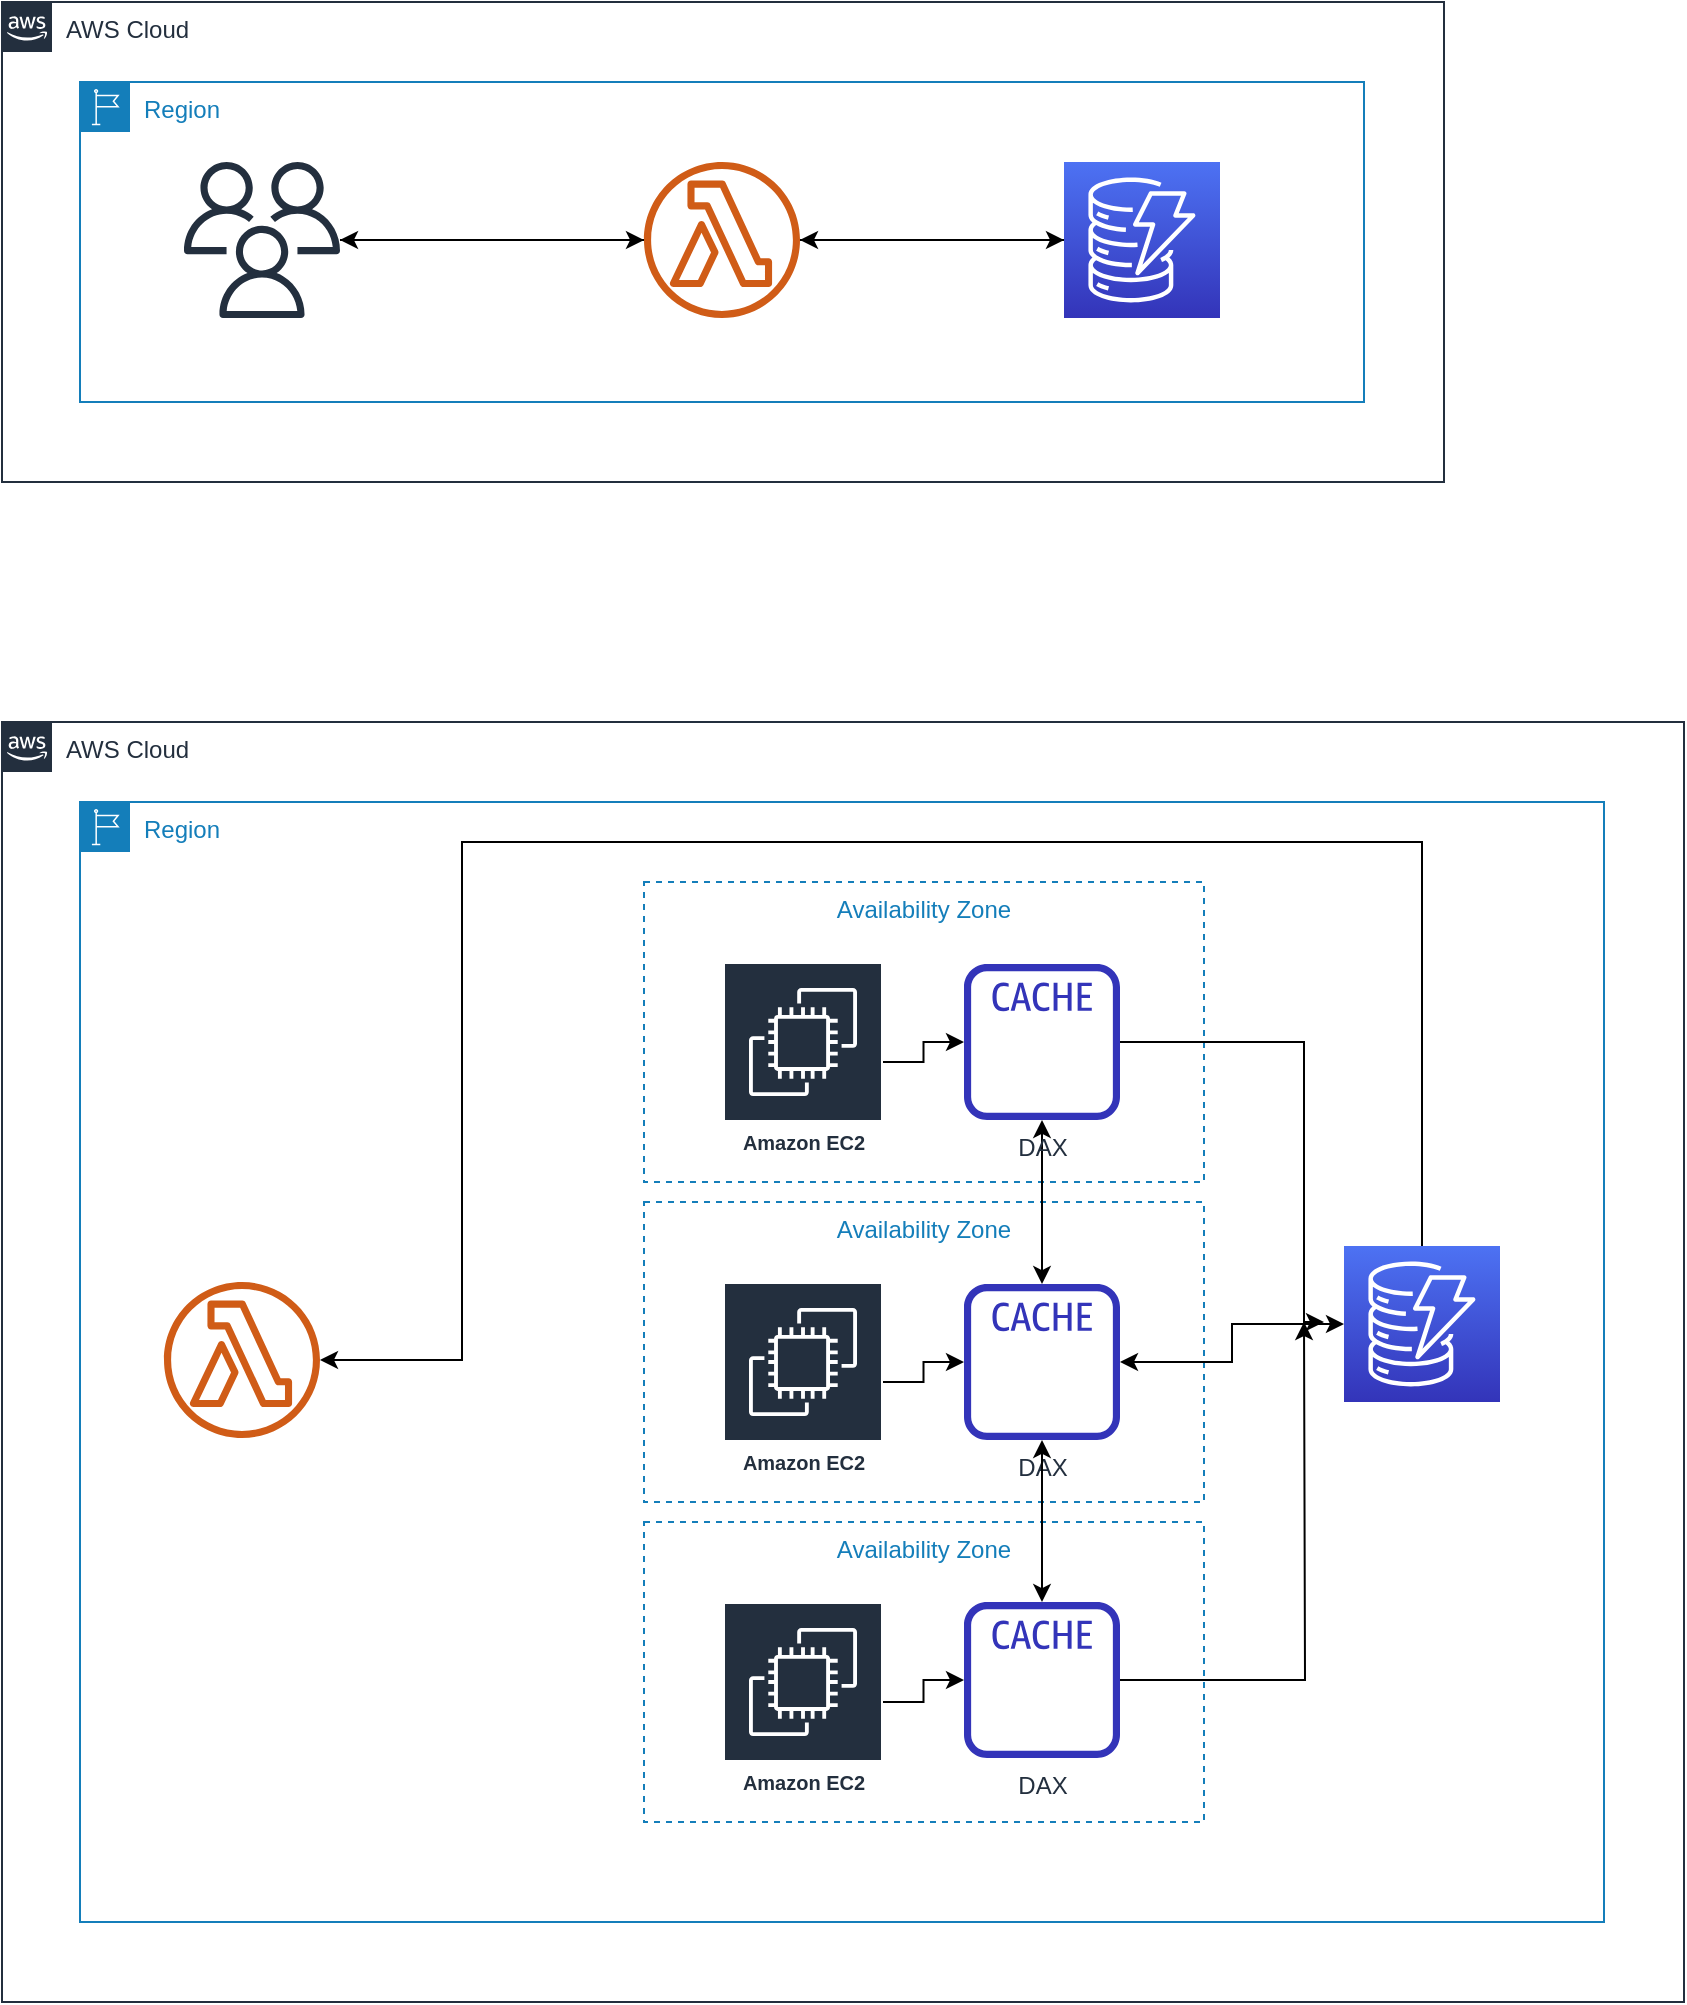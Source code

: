 <mxfile version="10.9.5" type="device"><diagram id="h-9rt3MThy_u-CMarfAJ" name="Page-1"><mxGraphModel dx="1406" dy="684" grid="1" gridSize="10" guides="1" tooltips="1" connect="1" arrows="1" fold="1" page="1" pageScale="1" pageWidth="1169" pageHeight="827" math="0" shadow="0"><root><mxCell id="0"/><mxCell id="1" parent="0"/><mxCell id="9QQsY6bR8XY-zlHuRDCg-19" value="AWS Cloud" style="points=[[0,0],[0.25,0],[0.5,0],[0.75,0],[1,0],[1,0.25],[1,0.5],[1,0.75],[1,1],[0.75,1],[0.5,1],[0.25,1],[0,1],[0,0.75],[0,0.5],[0,0.25]];outlineConnect=0;gradientColor=none;html=1;whiteSpace=wrap;fontSize=12;fontStyle=0;shape=mxgraph.aws4.group;grIcon=mxgraph.aws4.group_aws_cloud_alt;strokeColor=#232F3E;fillColor=none;verticalAlign=top;align=left;spacingLeft=30;fontColor=#232F3E;dashed=0;movable=1;resizable=1;rotatable=1;deletable=1;editable=1;connectable=1;" vertex="1" parent="1"><mxGeometry x="39" y="440" width="841" height="640" as="geometry"/></mxCell><mxCell id="9QQsY6bR8XY-zlHuRDCg-20" value="Region" style="points=[[0,0],[0.25,0],[0.5,0],[0.75,0],[1,0],[1,0.25],[1,0.5],[1,0.75],[1,1],[0.75,1],[0.5,1],[0.25,1],[0,1],[0,0.75],[0,0.5],[0,0.25]];outlineConnect=0;gradientColor=none;html=1;whiteSpace=wrap;fontSize=12;fontStyle=0;shape=mxgraph.aws4.group;grIcon=mxgraph.aws4.group_region;strokeColor=#147EBA;fillColor=none;verticalAlign=top;align=left;spacingLeft=30;fontColor=#147EBA;dashed=0;movable=1;resizable=1;rotatable=1;deletable=1;editable=1;connectable=1;" vertex="1" parent="1"><mxGeometry x="78" y="480" width="762" height="560" as="geometry"/></mxCell><mxCell id="9QQsY6bR8XY-zlHuRDCg-3" value="AWS Cloud" style="points=[[0,0],[0.25,0],[0.5,0],[0.75,0],[1,0],[1,0.25],[1,0.5],[1,0.75],[1,1],[0.75,1],[0.5,1],[0.25,1],[0,1],[0,0.75],[0,0.5],[0,0.25]];outlineConnect=0;gradientColor=none;html=1;whiteSpace=wrap;fontSize=12;fontStyle=0;shape=mxgraph.aws4.group;grIcon=mxgraph.aws4.group_aws_cloud_alt;strokeColor=#232F3E;fillColor=none;verticalAlign=top;align=left;spacingLeft=30;fontColor=#232F3E;dashed=0;movable=1;resizable=1;rotatable=1;deletable=1;editable=1;connectable=1;" vertex="1" parent="1"><mxGeometry x="39" y="80" width="721" height="240" as="geometry"/></mxCell><mxCell id="9QQsY6bR8XY-zlHuRDCg-4" value="Region" style="points=[[0,0],[0.25,0],[0.5,0],[0.75,0],[1,0],[1,0.25],[1,0.5],[1,0.75],[1,1],[0.75,1],[0.5,1],[0.25,1],[0,1],[0,0.75],[0,0.5],[0,0.25]];outlineConnect=0;gradientColor=none;html=1;whiteSpace=wrap;fontSize=12;fontStyle=0;shape=mxgraph.aws4.group;grIcon=mxgraph.aws4.group_region;strokeColor=#147EBA;fillColor=none;verticalAlign=top;align=left;spacingLeft=30;fontColor=#147EBA;dashed=0;movable=1;resizable=1;rotatable=1;deletable=1;editable=1;connectable=1;" vertex="1" parent="1"><mxGeometry x="78" y="120" width="642" height="160" as="geometry"/></mxCell><mxCell id="9QQsY6bR8XY-zlHuRDCg-7" style="edgeStyle=orthogonalEdgeStyle;rounded=0;orthogonalLoop=1;jettySize=auto;html=1;" edge="1" parent="1" source="9QQsY6bR8XY-zlHuRDCg-1" target="9QQsY6bR8XY-zlHuRDCg-2"><mxGeometry relative="1" as="geometry"/></mxCell><mxCell id="9QQsY6bR8XY-zlHuRDCg-8" style="edgeStyle=orthogonalEdgeStyle;rounded=0;orthogonalLoop=1;jettySize=auto;html=1;" edge="1" parent="1" source="9QQsY6bR8XY-zlHuRDCg-1" target="9QQsY6bR8XY-zlHuRDCg-5"><mxGeometry relative="1" as="geometry"/></mxCell><mxCell id="9QQsY6bR8XY-zlHuRDCg-1" value="" style="outlineConnect=0;fontColor=#232F3E;gradientColor=none;fillColor=#D05C17;strokeColor=none;dashed=0;verticalLabelPosition=bottom;verticalAlign=top;align=center;html=1;fontSize=12;fontStyle=0;aspect=fixed;pointerEvents=1;shape=mxgraph.aws4.lambda_function;" vertex="1" parent="1"><mxGeometry x="360" y="160" width="78" height="78" as="geometry"/></mxCell><mxCell id="9QQsY6bR8XY-zlHuRDCg-9" style="edgeStyle=orthogonalEdgeStyle;rounded=0;orthogonalLoop=1;jettySize=auto;html=1;" edge="1" parent="1" source="9QQsY6bR8XY-zlHuRDCg-2" target="9QQsY6bR8XY-zlHuRDCg-1"><mxGeometry relative="1" as="geometry"/></mxCell><mxCell id="9QQsY6bR8XY-zlHuRDCg-2" value="" style="outlineConnect=0;fontColor=#232F3E;gradientColor=#4D72F3;gradientDirection=north;fillColor=#3334B9;strokeColor=#ffffff;dashed=0;verticalLabelPosition=bottom;verticalAlign=top;align=center;html=1;fontSize=12;fontStyle=0;aspect=fixed;shape=mxgraph.aws4.resourceIcon;resIcon=mxgraph.aws4.dynamodb;" vertex="1" parent="1"><mxGeometry x="570" y="160" width="78" height="78" as="geometry"/></mxCell><mxCell id="9QQsY6bR8XY-zlHuRDCg-6" style="edgeStyle=orthogonalEdgeStyle;rounded=0;orthogonalLoop=1;jettySize=auto;html=1;" edge="1" parent="1" source="9QQsY6bR8XY-zlHuRDCg-5" target="9QQsY6bR8XY-zlHuRDCg-1"><mxGeometry relative="1" as="geometry"/></mxCell><mxCell id="9QQsY6bR8XY-zlHuRDCg-5" value="" style="outlineConnect=0;fontColor=#232F3E;gradientColor=none;fillColor=#232F3E;strokeColor=none;dashed=0;verticalLabelPosition=bottom;verticalAlign=top;align=center;html=1;fontSize=12;fontStyle=0;aspect=fixed;pointerEvents=1;shape=mxgraph.aws4.users;" vertex="1" parent="1"><mxGeometry x="130" y="160" width="78" height="78" as="geometry"/></mxCell><mxCell id="9QQsY6bR8XY-zlHuRDCg-23" value="" style="outlineConnect=0;fontColor=#232F3E;gradientColor=none;fillColor=#D05C17;strokeColor=none;dashed=0;verticalLabelPosition=bottom;verticalAlign=top;align=center;html=1;fontSize=12;fontStyle=0;aspect=fixed;pointerEvents=1;shape=mxgraph.aws4.lambda_function;" vertex="1" parent="1"><mxGeometry x="120" y="720" width="78" height="78" as="geometry"/></mxCell><mxCell id="9QQsY6bR8XY-zlHuRDCg-24" style="edgeStyle=orthogonalEdgeStyle;rounded=0;orthogonalLoop=1;jettySize=auto;html=1;" edge="1" parent="1" source="9QQsY6bR8XY-zlHuRDCg-25" target="9QQsY6bR8XY-zlHuRDCg-23"><mxGeometry relative="1" as="geometry"><Array as="points"><mxPoint x="749" y="500"/><mxPoint x="269" y="500"/></Array></mxGeometry></mxCell><mxCell id="9QQsY6bR8XY-zlHuRDCg-25" value="" style="outlineConnect=0;fontColor=#232F3E;gradientColor=#4D72F3;gradientDirection=north;fillColor=#3334B9;strokeColor=#ffffff;dashed=0;verticalLabelPosition=bottom;verticalAlign=top;align=center;html=1;fontSize=12;fontStyle=0;aspect=fixed;shape=mxgraph.aws4.resourceIcon;resIcon=mxgraph.aws4.dynamodb;" vertex="1" parent="1"><mxGeometry x="710" y="702" width="78" height="78" as="geometry"/></mxCell><mxCell id="9QQsY6bR8XY-zlHuRDCg-28" value="Availability Zone" style="fillColor=none;strokeColor=#147EBA;dashed=1;verticalAlign=top;fontStyle=0;fontColor=#147EBA;" vertex="1" parent="1"><mxGeometry x="360" y="520" width="280" height="150" as="geometry"/></mxCell><mxCell id="9QQsY6bR8XY-zlHuRDCg-49" style="edgeStyle=orthogonalEdgeStyle;rounded=0;orthogonalLoop=1;jettySize=auto;html=1;" edge="1" parent="1" source="9QQsY6bR8XY-zlHuRDCg-33" target="9QQsY6bR8XY-zlHuRDCg-43"><mxGeometry relative="1" as="geometry"/></mxCell><mxCell id="9QQsY6bR8XY-zlHuRDCg-33" value="Amazon EC2" style="outlineConnect=0;fontColor=#232F3E;gradientColor=none;strokeColor=#ffffff;fillColor=#232F3E;dashed=0;verticalLabelPosition=middle;verticalAlign=bottom;align=center;html=1;whiteSpace=wrap;fontSize=10;fontStyle=1;spacing=3;shape=mxgraph.aws4.productIcon;prIcon=mxgraph.aws4.ec2;" vertex="1" parent="1"><mxGeometry x="399.5" y="560" width="80" height="100" as="geometry"/></mxCell><mxCell id="9QQsY6bR8XY-zlHuRDCg-34" value="Availability Zone" style="fillColor=none;strokeColor=#147EBA;dashed=1;verticalAlign=top;fontStyle=0;fontColor=#147EBA;" vertex="1" parent="1"><mxGeometry x="360" y="680" width="280" height="150" as="geometry"/></mxCell><mxCell id="9QQsY6bR8XY-zlHuRDCg-48" style="edgeStyle=orthogonalEdgeStyle;rounded=0;orthogonalLoop=1;jettySize=auto;html=1;" edge="1" parent="1" source="9QQsY6bR8XY-zlHuRDCg-35" target="9QQsY6bR8XY-zlHuRDCg-41"><mxGeometry relative="1" as="geometry"/></mxCell><mxCell id="9QQsY6bR8XY-zlHuRDCg-35" value="Amazon EC2" style="outlineConnect=0;fontColor=#232F3E;gradientColor=none;strokeColor=#ffffff;fillColor=#232F3E;dashed=0;verticalLabelPosition=middle;verticalAlign=bottom;align=center;html=1;whiteSpace=wrap;fontSize=10;fontStyle=1;spacing=3;shape=mxgraph.aws4.productIcon;prIcon=mxgraph.aws4.ec2;" vertex="1" parent="1"><mxGeometry x="399.5" y="720" width="80" height="100" as="geometry"/></mxCell><mxCell id="9QQsY6bR8XY-zlHuRDCg-36" value="Availability Zone" style="fillColor=none;strokeColor=#147EBA;dashed=1;verticalAlign=top;fontStyle=0;fontColor=#147EBA;" vertex="1" parent="1"><mxGeometry x="360" y="840" width="280" height="150" as="geometry"/></mxCell><mxCell id="9QQsY6bR8XY-zlHuRDCg-50" style="edgeStyle=orthogonalEdgeStyle;rounded=0;orthogonalLoop=1;jettySize=auto;html=1;" edge="1" parent="1" source="9QQsY6bR8XY-zlHuRDCg-37" target="9QQsY6bR8XY-zlHuRDCg-42"><mxGeometry relative="1" as="geometry"/></mxCell><mxCell id="9QQsY6bR8XY-zlHuRDCg-37" value="Amazon EC2" style="outlineConnect=0;fontColor=#232F3E;gradientColor=none;strokeColor=#ffffff;fillColor=#232F3E;dashed=0;verticalLabelPosition=middle;verticalAlign=bottom;align=center;html=1;whiteSpace=wrap;fontSize=10;fontStyle=1;spacing=3;shape=mxgraph.aws4.productIcon;prIcon=mxgraph.aws4.ec2;" vertex="1" parent="1"><mxGeometry x="399.5" y="880" width="80" height="100" as="geometry"/></mxCell><mxCell id="9QQsY6bR8XY-zlHuRDCg-51" style="edgeStyle=orthogonalEdgeStyle;rounded=0;orthogonalLoop=1;jettySize=auto;html=1;startArrow=classic;startFill=1;" edge="1" parent="1" source="9QQsY6bR8XY-zlHuRDCg-41" target="9QQsY6bR8XY-zlHuRDCg-43"><mxGeometry relative="1" as="geometry"/></mxCell><mxCell id="9QQsY6bR8XY-zlHuRDCg-53" style="edgeStyle=orthogonalEdgeStyle;rounded=0;orthogonalLoop=1;jettySize=auto;html=1;startArrow=classic;startFill=1;" edge="1" parent="1" source="9QQsY6bR8XY-zlHuRDCg-41" target="9QQsY6bR8XY-zlHuRDCg-25"><mxGeometry relative="1" as="geometry"/></mxCell><mxCell id="9QQsY6bR8XY-zlHuRDCg-41" value="DAX" style="outlineConnect=0;fontColor=#232F3E;gradientColor=none;fillColor=#3334B9;strokeColor=none;dashed=0;verticalLabelPosition=bottom;verticalAlign=top;align=center;html=1;fontSize=12;fontStyle=0;aspect=fixed;pointerEvents=1;shape=mxgraph.aws4.cache_node;" vertex="1" parent="1"><mxGeometry x="520" y="721" width="78" height="78" as="geometry"/></mxCell><mxCell id="9QQsY6bR8XY-zlHuRDCg-47" style="edgeStyle=orthogonalEdgeStyle;rounded=0;orthogonalLoop=1;jettySize=auto;html=1;" edge="1" parent="1" source="9QQsY6bR8XY-zlHuRDCg-42"><mxGeometry relative="1" as="geometry"><mxPoint x="690" y="740" as="targetPoint"/></mxGeometry></mxCell><mxCell id="9QQsY6bR8XY-zlHuRDCg-52" style="edgeStyle=orthogonalEdgeStyle;rounded=0;orthogonalLoop=1;jettySize=auto;html=1;startArrow=classic;startFill=1;" edge="1" parent="1" source="9QQsY6bR8XY-zlHuRDCg-42" target="9QQsY6bR8XY-zlHuRDCg-41"><mxGeometry relative="1" as="geometry"/></mxCell><mxCell id="9QQsY6bR8XY-zlHuRDCg-42" value="DAX" style="outlineConnect=0;fontColor=#232F3E;gradientColor=none;fillColor=#3334B9;strokeColor=none;dashed=0;verticalLabelPosition=bottom;verticalAlign=top;align=center;html=1;fontSize=12;fontStyle=0;aspect=fixed;pointerEvents=1;shape=mxgraph.aws4.cache_node;" vertex="1" parent="1"><mxGeometry x="520" y="880" width="78" height="78" as="geometry"/></mxCell><mxCell id="9QQsY6bR8XY-zlHuRDCg-46" style="edgeStyle=orthogonalEdgeStyle;rounded=0;orthogonalLoop=1;jettySize=auto;html=1;" edge="1" parent="1" source="9QQsY6bR8XY-zlHuRDCg-43"><mxGeometry relative="1" as="geometry"><mxPoint x="700" y="740" as="targetPoint"/><Array as="points"><mxPoint x="690" y="600"/><mxPoint x="690" y="740"/></Array></mxGeometry></mxCell><mxCell id="9QQsY6bR8XY-zlHuRDCg-43" value="DAX" style="outlineConnect=0;fontColor=#232F3E;gradientColor=none;fillColor=#3334B9;strokeColor=none;dashed=0;verticalLabelPosition=bottom;verticalAlign=top;align=center;html=1;fontSize=12;fontStyle=0;aspect=fixed;pointerEvents=1;shape=mxgraph.aws4.cache_node;" vertex="1" parent="1"><mxGeometry x="520" y="561" width="78" height="78" as="geometry"/></mxCell></root></mxGraphModel></diagram></mxfile>
